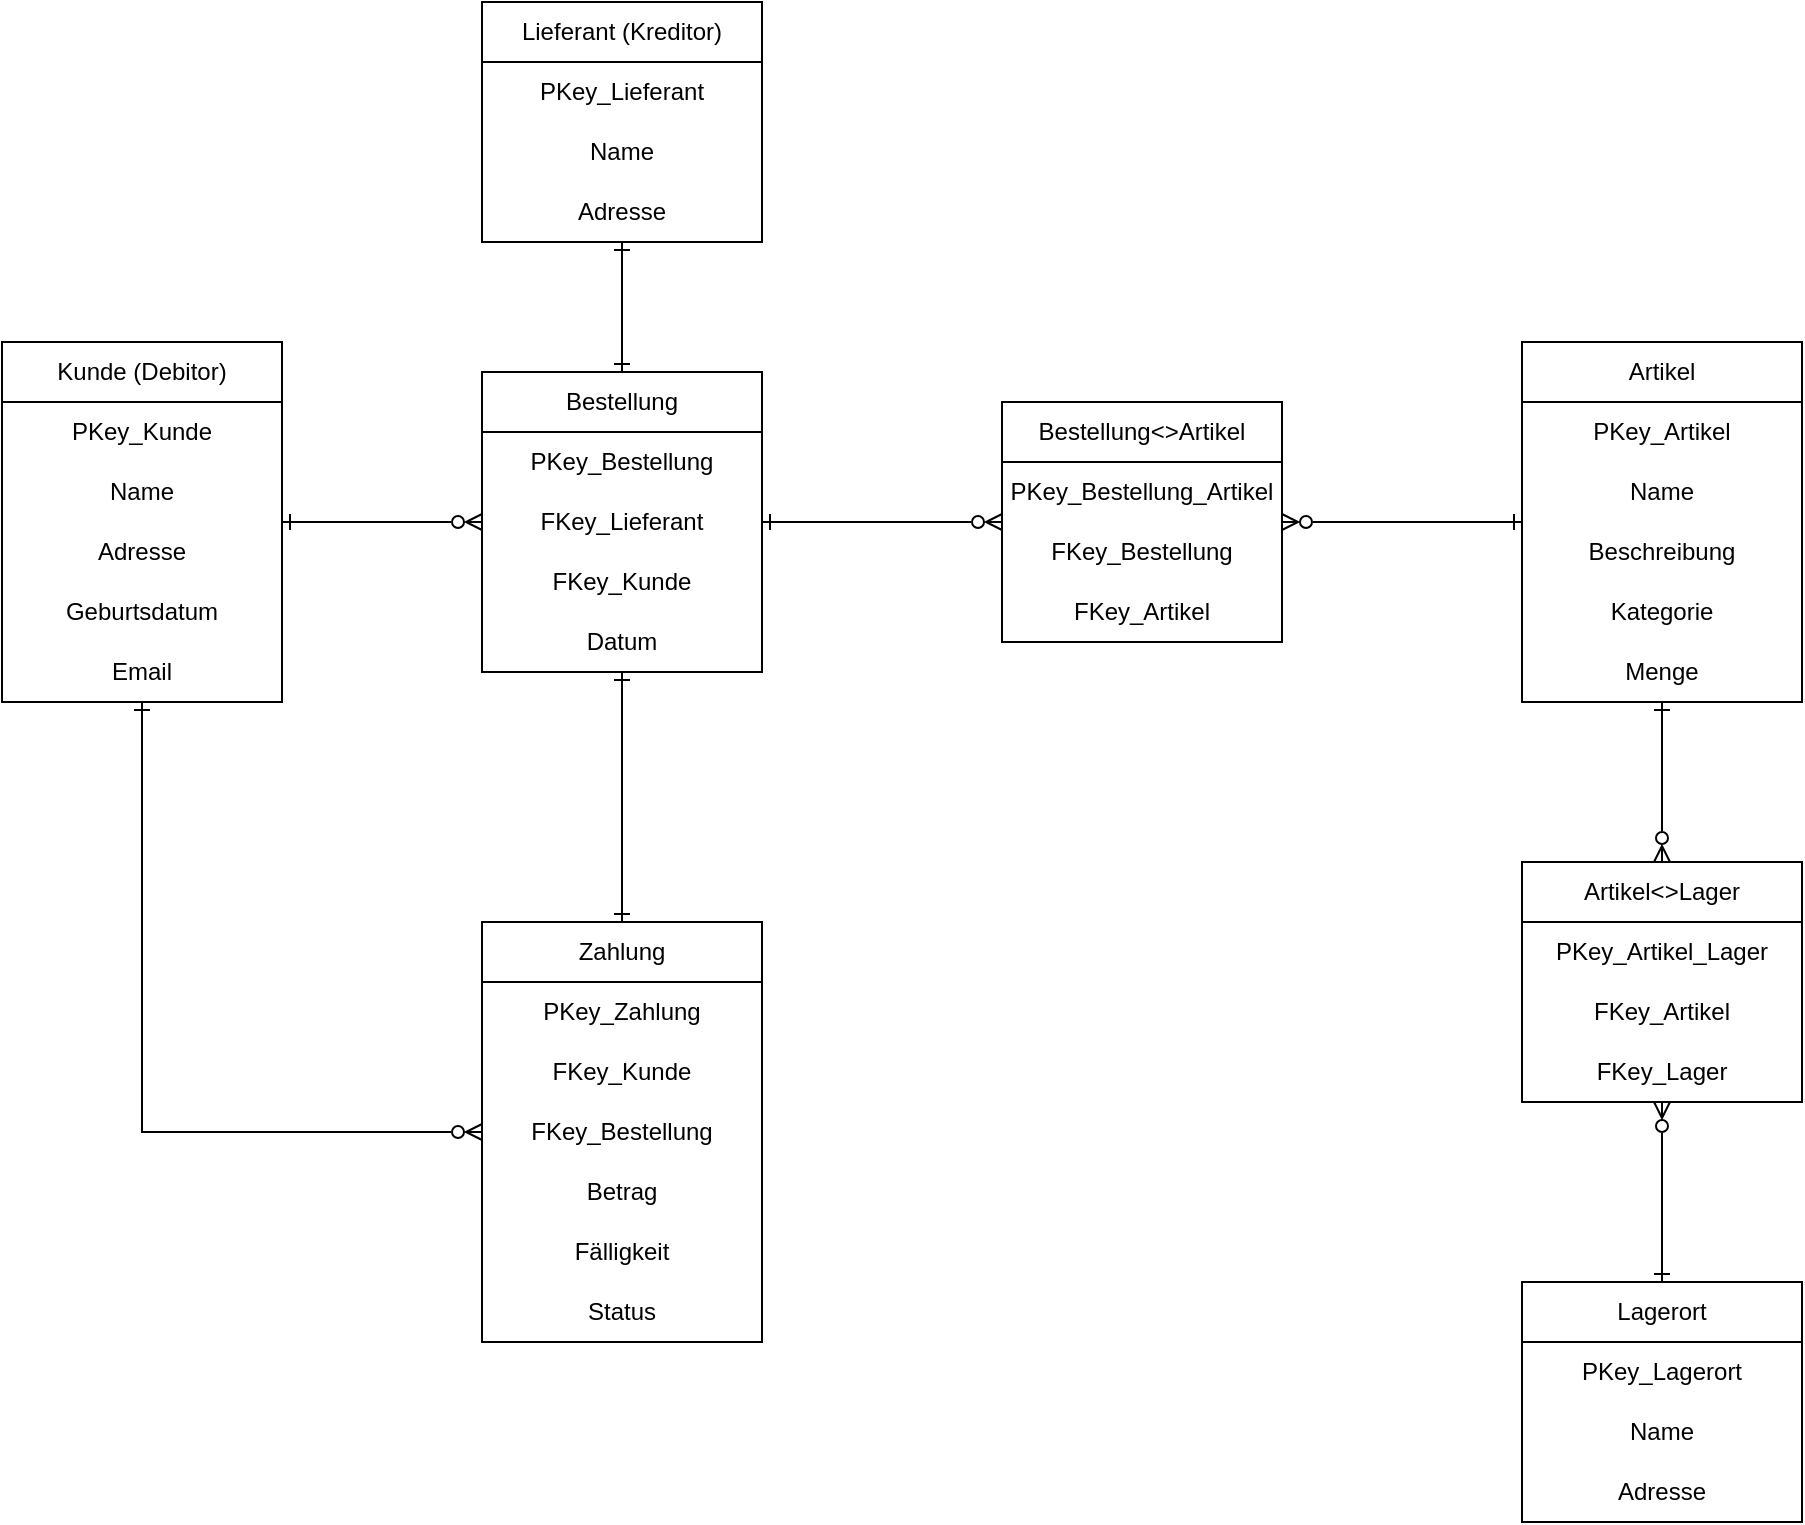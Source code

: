 <mxfile version="28.0.6">
  <diagram name="Seite-1" id="FIi0zwGdLFouZJbnn8fE">
    <mxGraphModel dx="2066" dy="1201" grid="1" gridSize="10" guides="1" tooltips="1" connect="1" arrows="1" fold="1" page="1" pageScale="1" pageWidth="827" pageHeight="1169" math="0" shadow="0">
      <root>
        <mxCell id="0" />
        <mxCell id="1" parent="0" />
        <mxCell id="pfkGnm8ijXwLCT1n08t3-18" style="edgeStyle=orthogonalEdgeStyle;rounded=0;orthogonalLoop=1;jettySize=auto;html=1;entryX=0;entryY=0.5;entryDx=0;entryDy=0;endArrow=ERzeroToMany;endFill=0;startArrow=ERone;startFill=0;" parent="1" source="pfkGnm8ijXwLCT1n08t3-1" target="pfkGnm8ijXwLCT1n08t3-3" edge="1">
          <mxGeometry relative="1" as="geometry" />
        </mxCell>
        <mxCell id="pfkGnm8ijXwLCT1n08t3-19" style="edgeStyle=orthogonalEdgeStyle;rounded=0;orthogonalLoop=1;jettySize=auto;html=1;entryX=0;entryY=0.5;entryDx=0;entryDy=0;endArrow=ERzeroToMany;endFill=0;startArrow=ERone;startFill=0;exitX=0.5;exitY=1;exitDx=0;exitDy=0;" parent="1" source="uWahd8A3gVhQ29BP0PXJ-11" target="pfkGnm8ijXwLCT1n08t3-17" edge="1">
          <mxGeometry relative="1" as="geometry">
            <Array as="points">
              <mxPoint x="150" y="615" />
            </Array>
            <mxPoint x="170" y="430" as="sourcePoint" />
          </mxGeometry>
        </mxCell>
        <mxCell id="pfkGnm8ijXwLCT1n08t3-1" value="Kunde (Debitor)" style="swimlane;fontStyle=0;childLayout=stackLayout;horizontal=1;startSize=30;horizontalStack=0;resizeParent=1;resizeParentMax=0;resizeLast=0;collapsible=1;marginBottom=0;whiteSpace=wrap;html=1;" parent="1" vertex="1">
          <mxGeometry x="80" y="220" width="140" height="180" as="geometry">
            <mxRectangle x="80" y="220" width="130" height="30" as="alternateBounds" />
          </mxGeometry>
        </mxCell>
        <mxCell id="uWahd8A3gVhQ29BP0PXJ-6" value="PKey_Kunde" style="text;html=1;align=center;verticalAlign=middle;whiteSpace=wrap;rounded=0;" parent="pfkGnm8ijXwLCT1n08t3-1" vertex="1">
          <mxGeometry y="30" width="140" height="30" as="geometry" />
        </mxCell>
        <mxCell id="uWahd8A3gVhQ29BP0PXJ-7" value="Name" style="text;html=1;align=center;verticalAlign=middle;whiteSpace=wrap;rounded=0;" parent="pfkGnm8ijXwLCT1n08t3-1" vertex="1">
          <mxGeometry y="60" width="140" height="30" as="geometry" />
        </mxCell>
        <mxCell id="uWahd8A3gVhQ29BP0PXJ-8" value="Adresse" style="text;html=1;align=center;verticalAlign=middle;whiteSpace=wrap;rounded=0;" parent="pfkGnm8ijXwLCT1n08t3-1" vertex="1">
          <mxGeometry y="90" width="140" height="30" as="geometry" />
        </mxCell>
        <mxCell id="uWahd8A3gVhQ29BP0PXJ-9" value="Geburtsdatum" style="text;html=1;align=center;verticalAlign=middle;whiteSpace=wrap;rounded=0;" parent="pfkGnm8ijXwLCT1n08t3-1" vertex="1">
          <mxGeometry y="120" width="140" height="30" as="geometry" />
        </mxCell>
        <mxCell id="uWahd8A3gVhQ29BP0PXJ-11" value="Email" style="text;html=1;align=center;verticalAlign=middle;whiteSpace=wrap;rounded=0;" parent="pfkGnm8ijXwLCT1n08t3-1" vertex="1">
          <mxGeometry y="150" width="140" height="30" as="geometry" />
        </mxCell>
        <mxCell id="pfkGnm8ijXwLCT1n08t3-20" style="edgeStyle=orthogonalEdgeStyle;rounded=0;orthogonalLoop=1;jettySize=auto;html=1;endArrow=ERone;endFill=0;startArrow=ERone;startFill=0;" parent="1" source="pfkGnm8ijXwLCT1n08t3-3" target="pfkGnm8ijXwLCT1n08t3-17" edge="1">
          <mxGeometry relative="1" as="geometry" />
        </mxCell>
        <mxCell id="uWahd8A3gVhQ29BP0PXJ-1" style="edgeStyle=orthogonalEdgeStyle;rounded=0;orthogonalLoop=1;jettySize=auto;html=1;entryX=0.5;entryY=1;entryDx=0;entryDy=0;endArrow=ERone;endFill=0;startArrow=ERone;startFill=0;" parent="1" source="pfkGnm8ijXwLCT1n08t3-3" target="pfkGnm8ijXwLCT1n08t3-14" edge="1">
          <mxGeometry relative="1" as="geometry" />
        </mxCell>
        <mxCell id="uWahd8A3gVhQ29BP0PXJ-3" style="edgeStyle=orthogonalEdgeStyle;rounded=0;orthogonalLoop=1;jettySize=auto;html=1;endArrow=ERzeroToMany;endFill=0;startArrow=ERone;startFill=0;" parent="1" source="pfkGnm8ijXwLCT1n08t3-3" target="uWahd8A3gVhQ29BP0PXJ-2" edge="1">
          <mxGeometry relative="1" as="geometry" />
        </mxCell>
        <mxCell id="pfkGnm8ijXwLCT1n08t3-3" value="Bestellung" style="swimlane;fontStyle=0;childLayout=stackLayout;horizontal=1;startSize=30;horizontalStack=0;resizeParent=1;resizeParentMax=0;resizeLast=0;collapsible=1;marginBottom=0;whiteSpace=wrap;html=1;" parent="1" vertex="1">
          <mxGeometry x="320" y="235" width="140" height="150" as="geometry" />
        </mxCell>
        <mxCell id="uWahd8A3gVhQ29BP0PXJ-19" value="PKey_Bestellung" style="text;html=1;align=center;verticalAlign=middle;whiteSpace=wrap;rounded=0;" parent="pfkGnm8ijXwLCT1n08t3-3" vertex="1">
          <mxGeometry y="30" width="140" height="30" as="geometry" />
        </mxCell>
        <mxCell id="9Sospb1hNUZMKh-TaANf-12" value="FKey_Lieferant" style="text;strokeColor=none;fillColor=none;align=center;verticalAlign=middle;spacingLeft=4;spacingRight=4;overflow=hidden;points=[[0,0.5],[1,0.5]];portConstraint=eastwest;rotatable=0;whiteSpace=wrap;html=1;" vertex="1" parent="pfkGnm8ijXwLCT1n08t3-3">
          <mxGeometry y="60" width="140" height="30" as="geometry" />
        </mxCell>
        <mxCell id="9Sospb1hNUZMKh-TaANf-13" value="FKey_Kunde" style="text;strokeColor=none;fillColor=none;align=center;verticalAlign=middle;spacingLeft=4;spacingRight=4;overflow=hidden;points=[[0,0.5],[1,0.5]];portConstraint=eastwest;rotatable=0;whiteSpace=wrap;html=1;" vertex="1" parent="pfkGnm8ijXwLCT1n08t3-3">
          <mxGeometry y="90" width="140" height="30" as="geometry" />
        </mxCell>
        <mxCell id="uWahd8A3gVhQ29BP0PXJ-28" value="Datum" style="text;html=1;align=center;verticalAlign=middle;whiteSpace=wrap;rounded=0;" parent="pfkGnm8ijXwLCT1n08t3-3" vertex="1">
          <mxGeometry y="120" width="140" height="30" as="geometry" />
        </mxCell>
        <mxCell id="uWahd8A3gVhQ29BP0PXJ-4" style="edgeStyle=orthogonalEdgeStyle;rounded=0;orthogonalLoop=1;jettySize=auto;html=1;entryX=1;entryY=0.5;entryDx=0;entryDy=0;startArrow=ERone;startFill=0;endArrow=ERzeroToMany;endFill=0;" parent="1" source="pfkGnm8ijXwLCT1n08t3-5" target="uWahd8A3gVhQ29BP0PXJ-2" edge="1">
          <mxGeometry relative="1" as="geometry" />
        </mxCell>
        <mxCell id="pfkGnm8ijXwLCT1n08t3-5" value="Artikel" style="swimlane;fontStyle=0;childLayout=stackLayout;horizontal=1;startSize=30;horizontalStack=0;resizeParent=1;resizeParentMax=0;resizeLast=0;collapsible=1;marginBottom=0;whiteSpace=wrap;html=1;" parent="1" vertex="1">
          <mxGeometry x="840" y="220" width="140" height="180" as="geometry" />
        </mxCell>
        <mxCell id="uWahd8A3gVhQ29BP0PXJ-24" value="PKey_Artikel" style="text;html=1;align=center;verticalAlign=middle;whiteSpace=wrap;rounded=0;" parent="pfkGnm8ijXwLCT1n08t3-5" vertex="1">
          <mxGeometry y="30" width="140" height="30" as="geometry" />
        </mxCell>
        <mxCell id="uWahd8A3gVhQ29BP0PXJ-32" value="Name" style="text;html=1;align=center;verticalAlign=middle;whiteSpace=wrap;rounded=0;" parent="pfkGnm8ijXwLCT1n08t3-5" vertex="1">
          <mxGeometry y="60" width="140" height="30" as="geometry" />
        </mxCell>
        <mxCell id="uWahd8A3gVhQ29BP0PXJ-33" value="Beschreibung" style="text;html=1;align=center;verticalAlign=middle;whiteSpace=wrap;rounded=0;" parent="pfkGnm8ijXwLCT1n08t3-5" vertex="1">
          <mxGeometry y="90" width="140" height="30" as="geometry" />
        </mxCell>
        <mxCell id="uWahd8A3gVhQ29BP0PXJ-35" value="Kategorie" style="text;html=1;align=center;verticalAlign=middle;whiteSpace=wrap;rounded=0;" parent="pfkGnm8ijXwLCT1n08t3-5" vertex="1">
          <mxGeometry y="120" width="140" height="30" as="geometry" />
        </mxCell>
        <mxCell id="uWahd8A3gVhQ29BP0PXJ-34" value="Menge" style="text;html=1;align=center;verticalAlign=middle;whiteSpace=wrap;rounded=0;" parent="pfkGnm8ijXwLCT1n08t3-5" vertex="1">
          <mxGeometry y="150" width="140" height="30" as="geometry" />
        </mxCell>
        <mxCell id="uWahd8A3gVhQ29BP0PXJ-43" value="" style="edgeStyle=orthogonalEdgeStyle;rounded=0;orthogonalLoop=1;jettySize=auto;html=1;startArrow=ERone;startFill=0;endArrow=ERzeroToMany;endFill=0;" parent="1" source="pfkGnm8ijXwLCT1n08t3-8" target="uWahd8A3gVhQ29BP0PXJ-41" edge="1">
          <mxGeometry relative="1" as="geometry" />
        </mxCell>
        <mxCell id="pfkGnm8ijXwLCT1n08t3-8" value="Lagerort" style="swimlane;fontStyle=0;childLayout=stackLayout;horizontal=1;startSize=30;horizontalStack=0;resizeParent=1;resizeParentMax=0;resizeLast=0;collapsible=1;marginBottom=0;whiteSpace=wrap;html=1;" parent="1" vertex="1">
          <mxGeometry x="840" y="690" width="140" height="120" as="geometry" />
        </mxCell>
        <mxCell id="uWahd8A3gVhQ29BP0PXJ-31" value="PKey_Lagerort" style="text;html=1;align=center;verticalAlign=middle;whiteSpace=wrap;rounded=0;" parent="pfkGnm8ijXwLCT1n08t3-8" vertex="1">
          <mxGeometry y="30" width="140" height="30" as="geometry" />
        </mxCell>
        <mxCell id="uWahd8A3gVhQ29BP0PXJ-37" value="Name" style="text;html=1;align=center;verticalAlign=middle;whiteSpace=wrap;rounded=0;" parent="pfkGnm8ijXwLCT1n08t3-8" vertex="1">
          <mxGeometry y="60" width="140" height="30" as="geometry" />
        </mxCell>
        <mxCell id="uWahd8A3gVhQ29BP0PXJ-36" value="Adresse" style="text;html=1;align=center;verticalAlign=middle;whiteSpace=wrap;rounded=0;" parent="pfkGnm8ijXwLCT1n08t3-8" vertex="1">
          <mxGeometry y="90" width="140" height="30" as="geometry" />
        </mxCell>
        <mxCell id="pfkGnm8ijXwLCT1n08t3-14" value="Lieferant (Kreditor)" style="swimlane;fontStyle=0;childLayout=stackLayout;horizontal=1;startSize=30;horizontalStack=0;resizeParent=1;resizeParentMax=0;resizeLast=0;collapsible=1;marginBottom=0;whiteSpace=wrap;html=1;" parent="1" vertex="1">
          <mxGeometry x="320" y="50" width="140" height="120" as="geometry" />
        </mxCell>
        <mxCell id="uWahd8A3gVhQ29BP0PXJ-20" value="PKey_Lieferant" style="text;html=1;align=center;verticalAlign=middle;whiteSpace=wrap;rounded=0;" parent="pfkGnm8ijXwLCT1n08t3-14" vertex="1">
          <mxGeometry y="30" width="140" height="30" as="geometry" />
        </mxCell>
        <mxCell id="uWahd8A3gVhQ29BP0PXJ-26" value="Name" style="text;html=1;align=center;verticalAlign=middle;whiteSpace=wrap;rounded=0;" parent="pfkGnm8ijXwLCT1n08t3-14" vertex="1">
          <mxGeometry y="60" width="140" height="30" as="geometry" />
        </mxCell>
        <mxCell id="uWahd8A3gVhQ29BP0PXJ-27" value="Adresse" style="text;html=1;align=center;verticalAlign=middle;whiteSpace=wrap;rounded=0;" parent="pfkGnm8ijXwLCT1n08t3-14" vertex="1">
          <mxGeometry y="90" width="140" height="30" as="geometry" />
        </mxCell>
        <mxCell id="pfkGnm8ijXwLCT1n08t3-17" value="Zahlung" style="swimlane;fontStyle=0;childLayout=stackLayout;horizontal=1;startSize=30;horizontalStack=0;resizeParent=1;resizeParentMax=0;resizeLast=0;collapsible=1;marginBottom=0;whiteSpace=wrap;html=1;" parent="1" vertex="1">
          <mxGeometry x="320" y="510" width="140" height="210" as="geometry" />
        </mxCell>
        <mxCell id="uWahd8A3gVhQ29BP0PXJ-12" value="PKey_Zahlung" style="text;html=1;align=center;verticalAlign=middle;whiteSpace=wrap;rounded=0;" parent="pfkGnm8ijXwLCT1n08t3-17" vertex="1">
          <mxGeometry y="30" width="140" height="30" as="geometry" />
        </mxCell>
        <mxCell id="uWahd8A3gVhQ29BP0PXJ-17" value="FKey_Kunde" style="text;html=1;align=center;verticalAlign=middle;whiteSpace=wrap;rounded=0;" parent="pfkGnm8ijXwLCT1n08t3-17" vertex="1">
          <mxGeometry y="60" width="140" height="30" as="geometry" />
        </mxCell>
        <mxCell id="uWahd8A3gVhQ29BP0PXJ-18" value="FKey_Bestellung" style="text;html=1;align=center;verticalAlign=middle;whiteSpace=wrap;rounded=0;" parent="pfkGnm8ijXwLCT1n08t3-17" vertex="1">
          <mxGeometry y="90" width="140" height="30" as="geometry" />
        </mxCell>
        <mxCell id="uWahd8A3gVhQ29BP0PXJ-13" value="Betrag" style="text;html=1;align=center;verticalAlign=middle;whiteSpace=wrap;rounded=0;" parent="pfkGnm8ijXwLCT1n08t3-17" vertex="1">
          <mxGeometry y="120" width="140" height="30" as="geometry" />
        </mxCell>
        <mxCell id="uWahd8A3gVhQ29BP0PXJ-15" value="Fälligkeit" style="text;html=1;align=center;verticalAlign=middle;whiteSpace=wrap;rounded=0;" parent="pfkGnm8ijXwLCT1n08t3-17" vertex="1">
          <mxGeometry y="150" width="140" height="30" as="geometry" />
        </mxCell>
        <mxCell id="uWahd8A3gVhQ29BP0PXJ-16" value="Status" style="text;html=1;align=center;verticalAlign=middle;whiteSpace=wrap;rounded=0;" parent="pfkGnm8ijXwLCT1n08t3-17" vertex="1">
          <mxGeometry y="180" width="140" height="30" as="geometry" />
        </mxCell>
        <mxCell id="uWahd8A3gVhQ29BP0PXJ-2" value="Bestellung&amp;lt;&amp;gt;Artikel" style="swimlane;fontStyle=0;childLayout=stackLayout;horizontal=1;startSize=30;horizontalStack=0;resizeParent=1;resizeParentMax=0;resizeLast=0;collapsible=1;marginBottom=0;whiteSpace=wrap;html=1;" parent="1" vertex="1">
          <mxGeometry x="580" y="250" width="140" height="120" as="geometry" />
        </mxCell>
        <mxCell id="uWahd8A3gVhQ29BP0PXJ-21" value="PKey_Bestellung_Artikel" style="text;html=1;align=center;verticalAlign=middle;whiteSpace=wrap;rounded=0;" parent="uWahd8A3gVhQ29BP0PXJ-2" vertex="1">
          <mxGeometry y="30" width="140" height="30" as="geometry" />
        </mxCell>
        <mxCell id="uWahd8A3gVhQ29BP0PXJ-22" value="FKey_Bestellung" style="text;html=1;align=center;verticalAlign=middle;whiteSpace=wrap;rounded=0;" parent="uWahd8A3gVhQ29BP0PXJ-2" vertex="1">
          <mxGeometry y="60" width="140" height="30" as="geometry" />
        </mxCell>
        <mxCell id="uWahd8A3gVhQ29BP0PXJ-23" value="FKey_Artikel" style="text;html=1;align=center;verticalAlign=middle;whiteSpace=wrap;rounded=0;" parent="uWahd8A3gVhQ29BP0PXJ-2" vertex="1">
          <mxGeometry y="90" width="140" height="30" as="geometry" />
        </mxCell>
        <mxCell id="uWahd8A3gVhQ29BP0PXJ-38" value="Artikel&amp;lt;&amp;gt;Lager" style="swimlane;fontStyle=0;childLayout=stackLayout;horizontal=1;startSize=30;horizontalStack=0;resizeParent=1;resizeParentMax=0;resizeLast=0;collapsible=1;marginBottom=0;whiteSpace=wrap;html=1;" parent="1" vertex="1">
          <mxGeometry x="840" y="480" width="140" height="120" as="geometry" />
        </mxCell>
        <mxCell id="uWahd8A3gVhQ29BP0PXJ-39" value="PKey_Artikel_Lager" style="text;html=1;align=center;verticalAlign=middle;whiteSpace=wrap;rounded=0;" parent="uWahd8A3gVhQ29BP0PXJ-38" vertex="1">
          <mxGeometry y="30" width="140" height="30" as="geometry" />
        </mxCell>
        <mxCell id="uWahd8A3gVhQ29BP0PXJ-40" value="FKey_Artikel" style="text;html=1;align=center;verticalAlign=middle;whiteSpace=wrap;rounded=0;" parent="uWahd8A3gVhQ29BP0PXJ-38" vertex="1">
          <mxGeometry y="60" width="140" height="30" as="geometry" />
        </mxCell>
        <mxCell id="uWahd8A3gVhQ29BP0PXJ-41" value="FKey_Lager" style="text;html=1;align=center;verticalAlign=middle;whiteSpace=wrap;rounded=0;" parent="uWahd8A3gVhQ29BP0PXJ-38" vertex="1">
          <mxGeometry y="90" width="140" height="30" as="geometry" />
        </mxCell>
        <mxCell id="uWahd8A3gVhQ29BP0PXJ-42" style="edgeStyle=orthogonalEdgeStyle;rounded=0;orthogonalLoop=1;jettySize=auto;html=1;entryX=0.5;entryY=0;entryDx=0;entryDy=0;startArrow=ERone;startFill=0;endArrow=ERzeroToMany;endFill=0;" parent="1" source="uWahd8A3gVhQ29BP0PXJ-34" target="uWahd8A3gVhQ29BP0PXJ-38" edge="1">
          <mxGeometry relative="1" as="geometry" />
        </mxCell>
      </root>
    </mxGraphModel>
  </diagram>
</mxfile>
